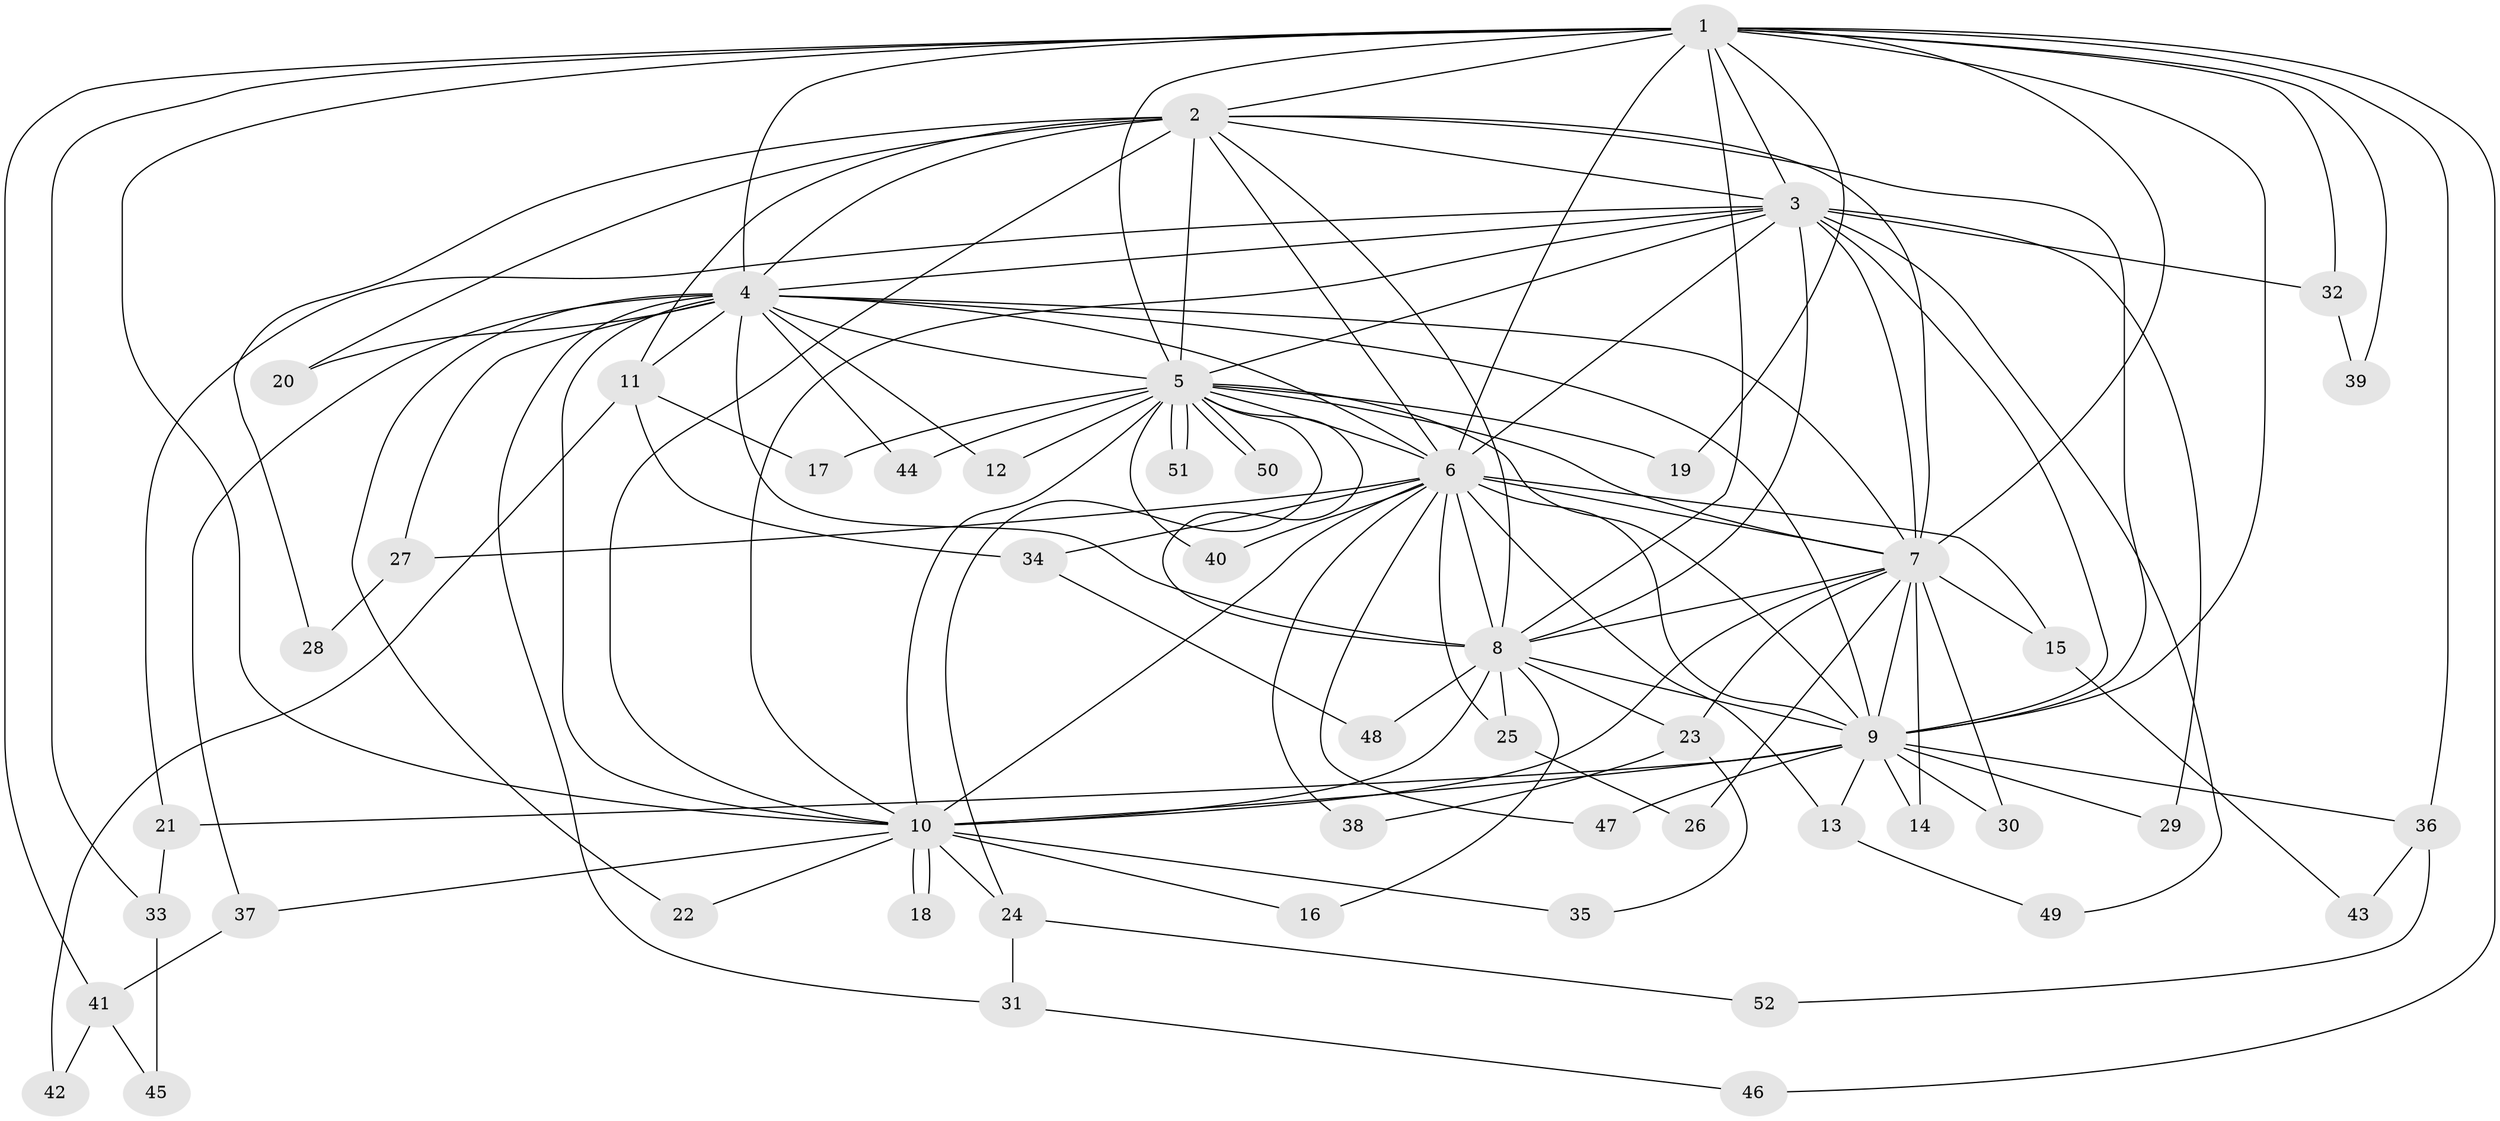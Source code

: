 // Generated by graph-tools (version 1.1) at 2025/49/03/09/25 03:49:30]
// undirected, 52 vertices, 129 edges
graph export_dot {
graph [start="1"]
  node [color=gray90,style=filled];
  1;
  2;
  3;
  4;
  5;
  6;
  7;
  8;
  9;
  10;
  11;
  12;
  13;
  14;
  15;
  16;
  17;
  18;
  19;
  20;
  21;
  22;
  23;
  24;
  25;
  26;
  27;
  28;
  29;
  30;
  31;
  32;
  33;
  34;
  35;
  36;
  37;
  38;
  39;
  40;
  41;
  42;
  43;
  44;
  45;
  46;
  47;
  48;
  49;
  50;
  51;
  52;
  1 -- 2;
  1 -- 3;
  1 -- 4;
  1 -- 5;
  1 -- 6;
  1 -- 7;
  1 -- 8;
  1 -- 9;
  1 -- 10;
  1 -- 19;
  1 -- 32;
  1 -- 33;
  1 -- 36;
  1 -- 39;
  1 -- 41;
  1 -- 46;
  2 -- 3;
  2 -- 4;
  2 -- 5;
  2 -- 6;
  2 -- 7;
  2 -- 8;
  2 -- 9;
  2 -- 10;
  2 -- 11;
  2 -- 20;
  2 -- 28;
  3 -- 4;
  3 -- 5;
  3 -- 6;
  3 -- 7;
  3 -- 8;
  3 -- 9;
  3 -- 10;
  3 -- 21;
  3 -- 29;
  3 -- 32;
  3 -- 49;
  4 -- 5;
  4 -- 6;
  4 -- 7;
  4 -- 8;
  4 -- 9;
  4 -- 10;
  4 -- 11;
  4 -- 12;
  4 -- 20;
  4 -- 22;
  4 -- 27;
  4 -- 31;
  4 -- 37;
  4 -- 44;
  5 -- 6;
  5 -- 7;
  5 -- 8;
  5 -- 9;
  5 -- 10;
  5 -- 12;
  5 -- 17;
  5 -- 19;
  5 -- 24;
  5 -- 40;
  5 -- 44;
  5 -- 50;
  5 -- 50;
  5 -- 51;
  5 -- 51;
  6 -- 7;
  6 -- 8;
  6 -- 9;
  6 -- 10;
  6 -- 13;
  6 -- 15;
  6 -- 25;
  6 -- 27;
  6 -- 34;
  6 -- 38;
  6 -- 40;
  6 -- 47;
  7 -- 8;
  7 -- 9;
  7 -- 10;
  7 -- 14;
  7 -- 15;
  7 -- 23;
  7 -- 26;
  7 -- 30;
  8 -- 9;
  8 -- 10;
  8 -- 16;
  8 -- 23;
  8 -- 25;
  8 -- 48;
  9 -- 10;
  9 -- 13;
  9 -- 14;
  9 -- 21;
  9 -- 29;
  9 -- 30;
  9 -- 36;
  9 -- 47;
  10 -- 16;
  10 -- 18;
  10 -- 18;
  10 -- 22;
  10 -- 24;
  10 -- 35;
  10 -- 37;
  11 -- 17;
  11 -- 34;
  11 -- 42;
  13 -- 49;
  15 -- 43;
  21 -- 33;
  23 -- 35;
  23 -- 38;
  24 -- 31;
  24 -- 52;
  25 -- 26;
  27 -- 28;
  31 -- 46;
  32 -- 39;
  33 -- 45;
  34 -- 48;
  36 -- 43;
  36 -- 52;
  37 -- 41;
  41 -- 42;
  41 -- 45;
}
